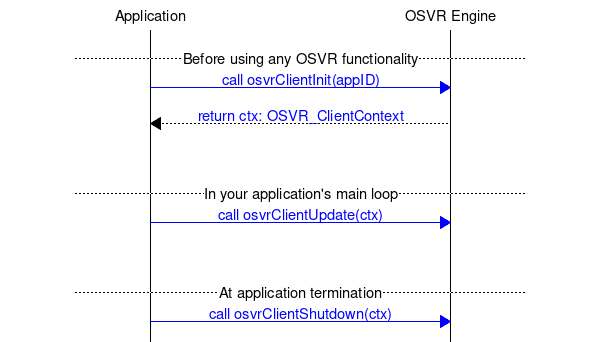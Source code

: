 msc
{
    hscale=auto;
    a[label="Application", arclinecolor="blue", arctextcolour="blue"], e[label="OSVR Engine"];
    |||;
    --- [label="Before using any OSVR functionality"];
    a => e [label="call osvrClientInit(appID)", url="\ref osvrClientInit"];
    a << e [label="return ctx: OSVR_ClientContext", url="\ref OSVR_ClientContext"];
    |||;
    |||;

    --- [label="In your application's main loop"];
    a => e [label="call osvrClientUpdate(ctx)", url="\ref osvrClientUpdate"];
    |||;
    |||;

    --- [label="At application termination"];
    a => e [label="call osvrClientShutdown(ctx)", url="\ref osvrClientShutdown"];

}
